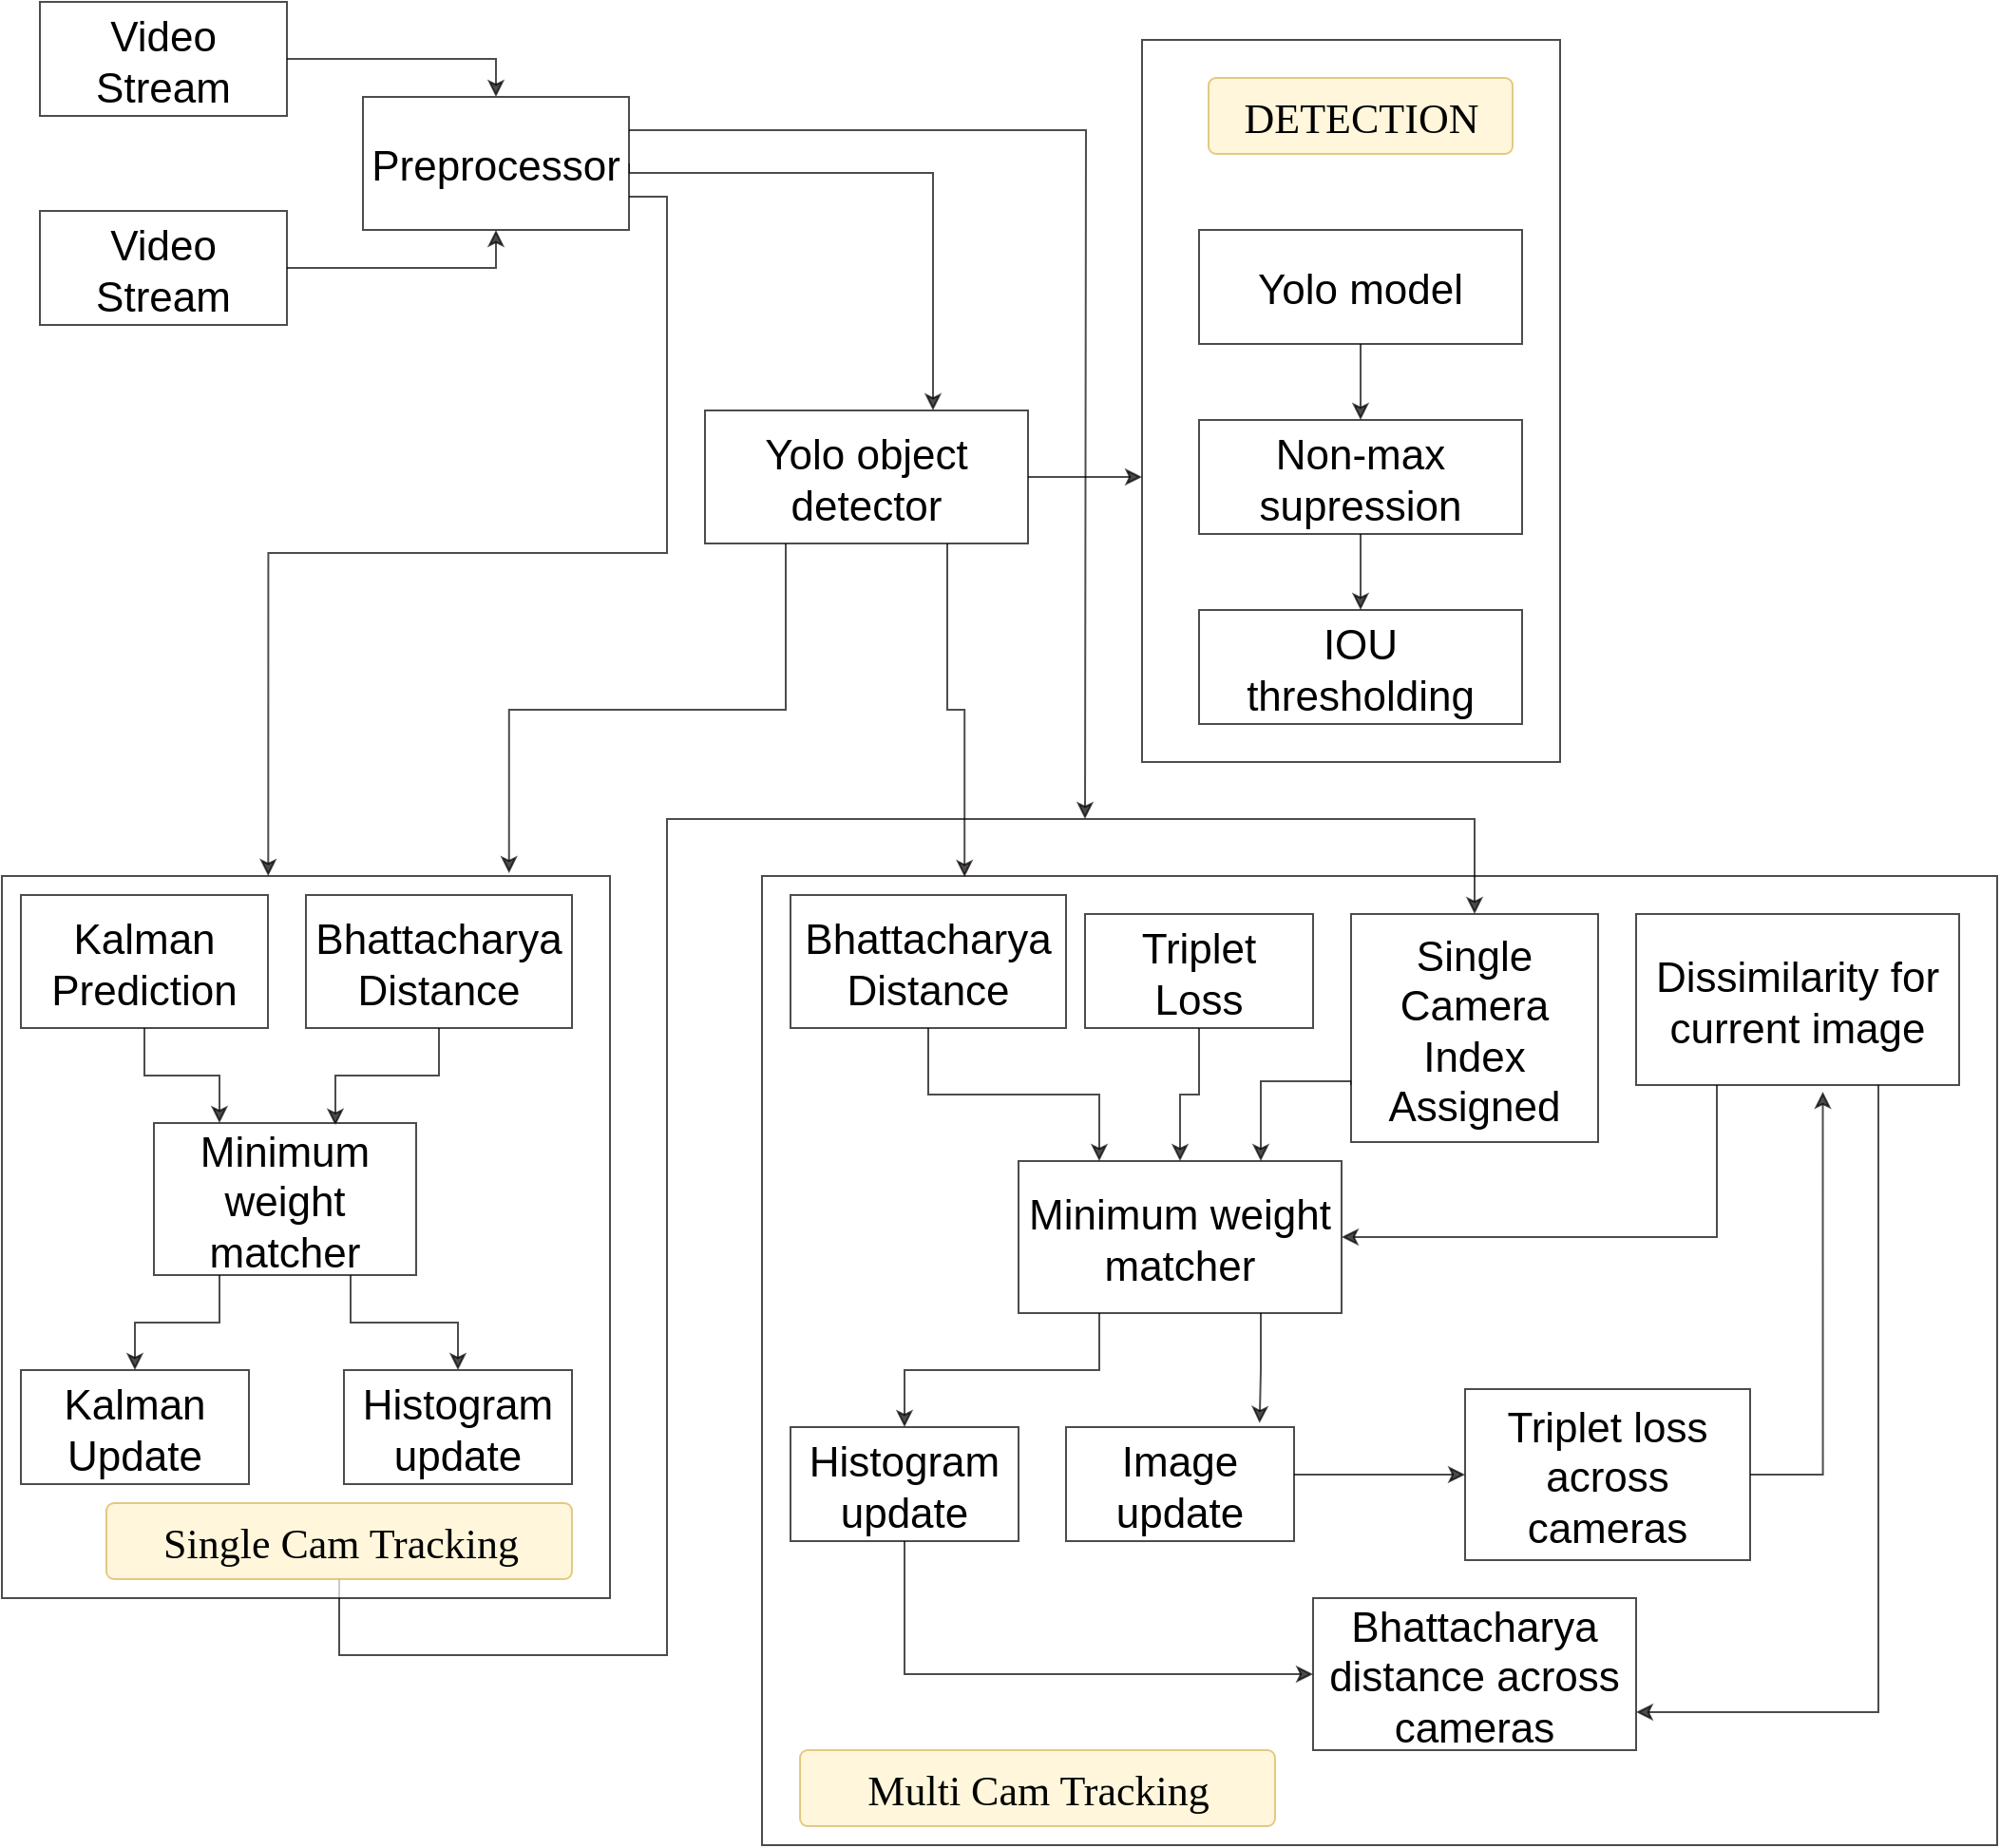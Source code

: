 <mxfile version="14.4.3" type="github">
  <diagram id="s4Mz6qUca2_cWURdLJD1" name="Page-1">
    <mxGraphModel dx="1961" dy="1004" grid="1" gridSize="10" guides="1" tooltips="1" connect="1" arrows="1" fold="1" page="1" pageScale="1" pageWidth="827" pageHeight="1169" math="0" shadow="0">
      <root>
        <mxCell id="0" />
        <mxCell id="1" parent="0" />
        <mxCell id="3Pp9X1T8N0z9BwkAbIre-1" value="" style="rounded=0;whiteSpace=wrap;html=1;fontSize=22;spacing=6;spacingTop=4;opacity=70;" vertex="1" parent="1">
          <mxGeometry x="410" y="600" width="650" height="510" as="geometry" />
        </mxCell>
        <mxCell id="3Pp9X1T8N0z9BwkAbIre-2" value="" style="rounded=0;whiteSpace=wrap;html=1;fontSize=22;spacing=6;spacingTop=4;opacity=70;" vertex="1" parent="1">
          <mxGeometry x="610" y="160" width="220" height="380" as="geometry" />
        </mxCell>
        <mxCell id="3Pp9X1T8N0z9BwkAbIre-3" style="edgeStyle=orthogonalEdgeStyle;rounded=0;orthogonalLoop=1;jettySize=auto;html=1;exitX=1;exitY=0.5;exitDx=0;exitDy=0;entryX=0.5;entryY=0;entryDx=0;entryDy=0;fontSize=22;spacing=6;spacingTop=4;opacity=70;" edge="1" parent="1" source="3Pp9X1T8N0z9BwkAbIre-4" target="3Pp9X1T8N0z9BwkAbIre-10">
          <mxGeometry relative="1" as="geometry" />
        </mxCell>
        <mxCell id="3Pp9X1T8N0z9BwkAbIre-4" value="Video Stream" style="rounded=0;whiteSpace=wrap;html=1;fontSize=22;spacing=6;spacingTop=4;opacity=70;" vertex="1" parent="1">
          <mxGeometry x="30" y="140" width="130" height="60" as="geometry" />
        </mxCell>
        <mxCell id="3Pp9X1T8N0z9BwkAbIre-5" style="edgeStyle=orthogonalEdgeStyle;rounded=0;orthogonalLoop=1;jettySize=auto;html=1;exitX=1;exitY=0.5;exitDx=0;exitDy=0;entryX=0.5;entryY=1;entryDx=0;entryDy=0;fontSize=22;spacing=6;spacingTop=4;opacity=70;" edge="1" parent="1" source="3Pp9X1T8N0z9BwkAbIre-6" target="3Pp9X1T8N0z9BwkAbIre-10">
          <mxGeometry relative="1" as="geometry" />
        </mxCell>
        <mxCell id="3Pp9X1T8N0z9BwkAbIre-6" value="Video Stream" style="rounded=0;whiteSpace=wrap;html=1;fontSize=22;spacing=6;spacingTop=4;opacity=70;" vertex="1" parent="1">
          <mxGeometry x="30" y="250" width="130" height="60" as="geometry" />
        </mxCell>
        <mxCell id="3Pp9X1T8N0z9BwkAbIre-7" style="edgeStyle=orthogonalEdgeStyle;rounded=0;orthogonalLoop=1;jettySize=auto;html=1;exitX=1;exitY=0.5;exitDx=0;exitDy=0;fontSize=22;spacing=6;spacingTop=4;opacity=70;" edge="1" parent="1" source="3Pp9X1T8N0z9BwkAbIre-10" target="3Pp9X1T8N0z9BwkAbIre-14">
          <mxGeometry relative="1" as="geometry">
            <Array as="points">
              <mxPoint x="500" y="230" />
            </Array>
          </mxGeometry>
        </mxCell>
        <mxCell id="3Pp9X1T8N0z9BwkAbIre-8" style="edgeStyle=orthogonalEdgeStyle;rounded=0;orthogonalLoop=1;jettySize=auto;html=1;exitX=1;exitY=0.25;exitDx=0;exitDy=0;fontSize=22;spacing=6;spacingTop=4;opacity=70;" edge="1" parent="1" source="3Pp9X1T8N0z9BwkAbIre-10">
          <mxGeometry relative="1" as="geometry">
            <mxPoint x="580" y="570" as="targetPoint" />
          </mxGeometry>
        </mxCell>
        <mxCell id="3Pp9X1T8N0z9BwkAbIre-9" style="edgeStyle=orthogonalEdgeStyle;rounded=0;orthogonalLoop=1;jettySize=auto;html=1;exitX=1;exitY=0.75;exitDx=0;exitDy=0;entryX=0.438;entryY=0;entryDx=0;entryDy=0;entryPerimeter=0;fontSize=22;spacing=6;spacingTop=4;opacity=70;" edge="1" parent="1" source="3Pp9X1T8N0z9BwkAbIre-10" target="3Pp9X1T8N0z9BwkAbIre-21">
          <mxGeometry relative="1" as="geometry" />
        </mxCell>
        <mxCell id="3Pp9X1T8N0z9BwkAbIre-10" value="Preprocessor" style="rounded=0;whiteSpace=wrap;html=1;fontSize=22;spacing=6;spacingTop=4;opacity=70;" vertex="1" parent="1">
          <mxGeometry x="200" y="190" width="140" height="70" as="geometry" />
        </mxCell>
        <mxCell id="3Pp9X1T8N0z9BwkAbIre-11" style="edgeStyle=orthogonalEdgeStyle;rounded=0;orthogonalLoop=1;jettySize=auto;html=1;exitX=1;exitY=0.5;exitDx=0;exitDy=0;fontSize=22;spacing=6;spacingTop=4;opacity=70;" edge="1" parent="1" source="3Pp9X1T8N0z9BwkAbIre-14">
          <mxGeometry relative="1" as="geometry">
            <mxPoint x="610" y="390" as="targetPoint" />
          </mxGeometry>
        </mxCell>
        <mxCell id="3Pp9X1T8N0z9BwkAbIre-13" style="edgeStyle=orthogonalEdgeStyle;rounded=0;orthogonalLoop=1;jettySize=auto;html=1;exitX=0.25;exitY=1;exitDx=0;exitDy=0;entryX=0.834;entryY=-0.004;entryDx=0;entryDy=0;fontSize=22;entryPerimeter=0;spacing=6;spacingTop=4;opacity=70;" edge="1" parent="1" source="3Pp9X1T8N0z9BwkAbIre-14" target="3Pp9X1T8N0z9BwkAbIre-21">
          <mxGeometry relative="1" as="geometry" />
        </mxCell>
        <mxCell id="3Pp9X1T8N0z9BwkAbIre-72" style="edgeStyle=orthogonalEdgeStyle;rounded=0;orthogonalLoop=1;jettySize=auto;html=1;exitX=0.75;exitY=1;exitDx=0;exitDy=0;entryX=0.164;entryY=0.001;entryDx=0;entryDy=0;entryPerimeter=0;strokeColor=#050000;fontSize=22;opacity=70;" edge="1" parent="1" source="3Pp9X1T8N0z9BwkAbIre-14" target="3Pp9X1T8N0z9BwkAbIre-1">
          <mxGeometry relative="1" as="geometry" />
        </mxCell>
        <mxCell id="3Pp9X1T8N0z9BwkAbIre-14" value="Yolo object detector" style="rounded=0;whiteSpace=wrap;html=1;fontSize=22;spacing=6;spacingTop=4;opacity=70;" vertex="1" parent="1">
          <mxGeometry x="380" y="355" width="170" height="70" as="geometry" />
        </mxCell>
        <mxCell id="3Pp9X1T8N0z9BwkAbIre-15" value="IOU thresholding" style="rounded=0;whiteSpace=wrap;html=1;fontSize=22;spacing=6;spacingTop=4;opacity=70;" vertex="1" parent="1">
          <mxGeometry x="640" y="460" width="170" height="60" as="geometry" />
        </mxCell>
        <mxCell id="3Pp9X1T8N0z9BwkAbIre-16" value="" style="edgeStyle=orthogonalEdgeStyle;rounded=0;orthogonalLoop=1;jettySize=auto;html=1;fontSize=22;spacing=6;spacingTop=4;opacity=70;" edge="1" parent="1" source="3Pp9X1T8N0z9BwkAbIre-17" target="3Pp9X1T8N0z9BwkAbIre-15">
          <mxGeometry relative="1" as="geometry" />
        </mxCell>
        <mxCell id="3Pp9X1T8N0z9BwkAbIre-17" value="Non-max supression" style="rounded=0;whiteSpace=wrap;html=1;fontSize=22;spacing=6;spacingTop=4;opacity=70;" vertex="1" parent="1">
          <mxGeometry x="640" y="360" width="170" height="60" as="geometry" />
        </mxCell>
        <mxCell id="3Pp9X1T8N0z9BwkAbIre-18" value="" style="edgeStyle=orthogonalEdgeStyle;rounded=0;orthogonalLoop=1;jettySize=auto;html=1;fontSize=22;spacing=6;spacingTop=4;opacity=70;" edge="1" parent="1" source="3Pp9X1T8N0z9BwkAbIre-19" target="3Pp9X1T8N0z9BwkAbIre-17">
          <mxGeometry relative="1" as="geometry" />
        </mxCell>
        <mxCell id="3Pp9X1T8N0z9BwkAbIre-19" value="Yolo model" style="rounded=0;whiteSpace=wrap;html=1;fontSize=22;spacing=6;spacingTop=4;opacity=70;" vertex="1" parent="1">
          <mxGeometry x="640" y="260" width="170" height="60" as="geometry" />
        </mxCell>
        <mxCell id="3Pp9X1T8N0z9BwkAbIre-20" style="edgeStyle=orthogonalEdgeStyle;rounded=0;orthogonalLoop=1;jettySize=auto;html=1;entryX=0.5;entryY=0;entryDx=0;entryDy=0;fontSize=22;exitX=0.5;exitY=1;exitDx=0;exitDy=0;spacing=6;spacingTop=4;opacity=70;" edge="1" parent="1" source="3Pp9X1T8N0z9BwkAbIre-53" target="3Pp9X1T8N0z9BwkAbIre-43">
          <mxGeometry relative="1" as="geometry">
            <Array as="points">
              <mxPoint x="187" y="1010" />
              <mxPoint x="360" y="1010" />
              <mxPoint x="360" y="570" />
              <mxPoint x="785" y="570" />
            </Array>
            <mxPoint x="170" y="1010" as="sourcePoint" />
          </mxGeometry>
        </mxCell>
        <mxCell id="3Pp9X1T8N0z9BwkAbIre-21" value="" style="rounded=0;whiteSpace=wrap;html=1;fontSize=22;spacing=6;spacingTop=4;opacity=70;" vertex="1" parent="1">
          <mxGeometry x="10" y="600" width="320" height="380" as="geometry" />
        </mxCell>
        <mxCell id="3Pp9X1T8N0z9BwkAbIre-22" style="edgeStyle=orthogonalEdgeStyle;rounded=0;orthogonalLoop=1;jettySize=auto;html=1;entryX=0.25;entryY=0;entryDx=0;entryDy=0;fontSize=22;spacing=6;spacingTop=4;opacity=70;" edge="1" parent="1" source="3Pp9X1T8N0z9BwkAbIre-23" target="3Pp9X1T8N0z9BwkAbIre-28">
          <mxGeometry relative="1" as="geometry" />
        </mxCell>
        <mxCell id="3Pp9X1T8N0z9BwkAbIre-23" value="Kalman Prediction" style="rounded=0;whiteSpace=wrap;html=1;fontSize=22;spacing=6;spacingTop=4;opacity=70;" vertex="1" parent="1">
          <mxGeometry x="20" y="610" width="130" height="70" as="geometry" />
        </mxCell>
        <mxCell id="3Pp9X1T8N0z9BwkAbIre-24" style="edgeStyle=orthogonalEdgeStyle;rounded=0;orthogonalLoop=1;jettySize=auto;html=1;entryX=0.692;entryY=0.017;entryDx=0;entryDy=0;entryPerimeter=0;fontSize=22;spacing=6;spacingTop=4;opacity=70;" edge="1" parent="1" source="3Pp9X1T8N0z9BwkAbIre-25" target="3Pp9X1T8N0z9BwkAbIre-28">
          <mxGeometry relative="1" as="geometry" />
        </mxCell>
        <mxCell id="3Pp9X1T8N0z9BwkAbIre-25" value="Bhattacharya Distance" style="rounded=0;whiteSpace=wrap;html=1;fontSize=22;spacing=6;spacingTop=4;opacity=70;" vertex="1" parent="1">
          <mxGeometry x="170" y="610" width="140" height="70" as="geometry" />
        </mxCell>
        <mxCell id="3Pp9X1T8N0z9BwkAbIre-26" style="edgeStyle=orthogonalEdgeStyle;rounded=0;orthogonalLoop=1;jettySize=auto;html=1;exitX=0.25;exitY=1;exitDx=0;exitDy=0;entryX=0.5;entryY=0;entryDx=0;entryDy=0;fontSize=22;spacing=6;spacingTop=4;opacity=70;" edge="1" parent="1" source="3Pp9X1T8N0z9BwkAbIre-28" target="3Pp9X1T8N0z9BwkAbIre-29">
          <mxGeometry relative="1" as="geometry" />
        </mxCell>
        <mxCell id="3Pp9X1T8N0z9BwkAbIre-27" style="edgeStyle=orthogonalEdgeStyle;rounded=0;orthogonalLoop=1;jettySize=auto;html=1;exitX=0.75;exitY=1;exitDx=0;exitDy=0;entryX=0.5;entryY=0;entryDx=0;entryDy=0;fontSize=22;spacing=6;spacingTop=4;opacity=70;" edge="1" parent="1" source="3Pp9X1T8N0z9BwkAbIre-28" target="3Pp9X1T8N0z9BwkAbIre-30">
          <mxGeometry relative="1" as="geometry" />
        </mxCell>
        <mxCell id="3Pp9X1T8N0z9BwkAbIre-28" value="Minimum weight matcher" style="rounded=0;whiteSpace=wrap;html=1;fontSize=22;spacing=6;spacingTop=4;opacity=70;" vertex="1" parent="1">
          <mxGeometry x="90" y="730" width="138" height="80" as="geometry" />
        </mxCell>
        <mxCell id="3Pp9X1T8N0z9BwkAbIre-29" value="Kalman Update" style="rounded=0;whiteSpace=wrap;html=1;fontSize=22;spacing=6;spacingTop=4;opacity=70;" vertex="1" parent="1">
          <mxGeometry x="20" y="860" width="120" height="60" as="geometry" />
        </mxCell>
        <mxCell id="3Pp9X1T8N0z9BwkAbIre-30" value="Histogram update" style="rounded=0;whiteSpace=wrap;html=1;fontSize=22;spacing=6;spacingTop=4;opacity=70;" vertex="1" parent="1">
          <mxGeometry x="190" y="860" width="120" height="60" as="geometry" />
        </mxCell>
        <mxCell id="3Pp9X1T8N0z9BwkAbIre-31" style="edgeStyle=orthogonalEdgeStyle;rounded=0;orthogonalLoop=1;jettySize=auto;html=1;exitX=0.5;exitY=1;exitDx=0;exitDy=0;entryX=0.25;entryY=0;entryDx=0;entryDy=0;fontSize=22;spacing=6;spacingTop=4;opacity=70;" edge="1" parent="1" source="3Pp9X1T8N0z9BwkAbIre-32" target="3Pp9X1T8N0z9BwkAbIre-37">
          <mxGeometry relative="1" as="geometry" />
        </mxCell>
        <mxCell id="3Pp9X1T8N0z9BwkAbIre-32" value="Bhattacharya Distance" style="rounded=0;whiteSpace=wrap;html=1;fontSize=22;spacing=6;spacingTop=4;opacity=70;" vertex="1" parent="1">
          <mxGeometry x="425" y="610" width="145" height="70" as="geometry" />
        </mxCell>
        <mxCell id="3Pp9X1T8N0z9BwkAbIre-33" value="" style="edgeStyle=orthogonalEdgeStyle;rounded=0;orthogonalLoop=1;jettySize=auto;html=1;fontSize=22;spacing=6;spacingTop=4;opacity=70;" edge="1" parent="1" source="3Pp9X1T8N0z9BwkAbIre-34" target="3Pp9X1T8N0z9BwkAbIre-37">
          <mxGeometry relative="1" as="geometry" />
        </mxCell>
        <mxCell id="3Pp9X1T8N0z9BwkAbIre-34" value="Triplet Loss" style="rounded=0;whiteSpace=wrap;html=1;fontSize=22;spacing=6;spacingTop=4;opacity=70;" vertex="1" parent="1">
          <mxGeometry x="580" y="620" width="120" height="60" as="geometry" />
        </mxCell>
        <mxCell id="3Pp9X1T8N0z9BwkAbIre-35" style="edgeStyle=orthogonalEdgeStyle;rounded=0;orthogonalLoop=1;jettySize=auto;html=1;exitX=0.25;exitY=1;exitDx=0;exitDy=0;fontSize=22;spacing=6;spacingTop=4;opacity=70;" edge="1" parent="1" source="3Pp9X1T8N0z9BwkAbIre-37" target="3Pp9X1T8N0z9BwkAbIre-39">
          <mxGeometry relative="1" as="geometry" />
        </mxCell>
        <mxCell id="3Pp9X1T8N0z9BwkAbIre-65" style="edgeStyle=orthogonalEdgeStyle;rounded=0;orthogonalLoop=1;jettySize=auto;html=1;exitX=0.75;exitY=1;exitDx=0;exitDy=0;entryX=0.849;entryY=-0.035;entryDx=0;entryDy=0;entryPerimeter=0;fontSize=22;spacing=6;spacingTop=4;opacity=70;" edge="1" parent="1" source="3Pp9X1T8N0z9BwkAbIre-37" target="3Pp9X1T8N0z9BwkAbIre-41">
          <mxGeometry relative="1" as="geometry" />
        </mxCell>
        <mxCell id="3Pp9X1T8N0z9BwkAbIre-37" value="Minimum weight matcher" style="rounded=0;whiteSpace=wrap;html=1;fontSize=22;spacing=6;spacingTop=4;opacity=70;" vertex="1" parent="1">
          <mxGeometry x="545" y="750" width="170" height="80" as="geometry" />
        </mxCell>
        <mxCell id="3Pp9X1T8N0z9BwkAbIre-61" style="edgeStyle=orthogonalEdgeStyle;rounded=0;orthogonalLoop=1;jettySize=auto;html=1;exitX=0.5;exitY=1;exitDx=0;exitDy=0;fontSize=22;entryX=0;entryY=0.5;entryDx=0;entryDy=0;spacing=6;spacingTop=4;opacity=70;" edge="1" parent="1" source="3Pp9X1T8N0z9BwkAbIre-39" target="3Pp9X1T8N0z9BwkAbIre-49">
          <mxGeometry relative="1" as="geometry" />
        </mxCell>
        <mxCell id="3Pp9X1T8N0z9BwkAbIre-39" value="Histogram update" style="rounded=0;whiteSpace=wrap;html=1;fontSize=22;spacing=6;spacingTop=4;opacity=70;" vertex="1" parent="1">
          <mxGeometry x="425" y="890" width="120" height="60" as="geometry" />
        </mxCell>
        <mxCell id="3Pp9X1T8N0z9BwkAbIre-68" value="" style="edgeStyle=orthogonalEdgeStyle;rounded=0;orthogonalLoop=1;jettySize=auto;html=1;fontSize=22;spacing=6;spacingTop=4;opacity=70;" edge="1" parent="1" source="3Pp9X1T8N0z9BwkAbIre-41" target="3Pp9X1T8N0z9BwkAbIre-45">
          <mxGeometry relative="1" as="geometry">
            <Array as="points">
              <mxPoint x="710" y="915" />
              <mxPoint x="710" y="915" />
            </Array>
          </mxGeometry>
        </mxCell>
        <mxCell id="3Pp9X1T8N0z9BwkAbIre-41" value="Image update" style="rounded=0;whiteSpace=wrap;html=1;fontSize=22;spacing=6;spacingTop=4;opacity=70;" vertex="1" parent="1">
          <mxGeometry x="570" y="890" width="120" height="60" as="geometry" />
        </mxCell>
        <mxCell id="3Pp9X1T8N0z9BwkAbIre-42" style="edgeStyle=orthogonalEdgeStyle;rounded=0;orthogonalLoop=1;jettySize=auto;html=1;entryX=0.75;entryY=0;entryDx=0;entryDy=0;fontSize=22;spacing=6;spacingTop=4;opacity=70;exitX=0;exitY=0.75;exitDx=0;exitDy=0;" edge="1" parent="1" source="3Pp9X1T8N0z9BwkAbIre-43" target="3Pp9X1T8N0z9BwkAbIre-37">
          <mxGeometry relative="1" as="geometry">
            <Array as="points">
              <mxPoint x="720" y="708" />
              <mxPoint x="673" y="708" />
            </Array>
          </mxGeometry>
        </mxCell>
        <mxCell id="3Pp9X1T8N0z9BwkAbIre-43" value="Single Camera Index Assigned" style="rounded=0;whiteSpace=wrap;html=1;fontSize=22;spacing=6;spacingTop=4;opacity=70;" vertex="1" parent="1">
          <mxGeometry x="720" y="620" width="130" height="120" as="geometry" />
        </mxCell>
        <mxCell id="3Pp9X1T8N0z9BwkAbIre-64" style="edgeStyle=orthogonalEdgeStyle;rounded=0;orthogonalLoop=1;jettySize=auto;html=1;exitX=1;exitY=0.5;exitDx=0;exitDy=0;entryX=0.578;entryY=1.039;entryDx=0;entryDy=0;entryPerimeter=0;fontSize=22;spacing=6;spacingTop=4;opacity=70;" edge="1" parent="1" source="3Pp9X1T8N0z9BwkAbIre-45" target="3Pp9X1T8N0z9BwkAbIre-47">
          <mxGeometry relative="1" as="geometry" />
        </mxCell>
        <mxCell id="3Pp9X1T8N0z9BwkAbIre-45" value="Triplet loss across cameras" style="rounded=0;whiteSpace=wrap;html=1;fontSize=22;spacing=6;spacingTop=4;opacity=70;" vertex="1" parent="1">
          <mxGeometry x="780" y="870" width="150" height="90" as="geometry" />
        </mxCell>
        <mxCell id="3Pp9X1T8N0z9BwkAbIre-46" style="edgeStyle=orthogonalEdgeStyle;rounded=0;orthogonalLoop=1;jettySize=auto;html=1;exitX=0.25;exitY=1;exitDx=0;exitDy=0;entryX=1;entryY=0.5;entryDx=0;entryDy=0;fontSize=22;spacing=6;spacingTop=4;opacity=70;" edge="1" parent="1" source="3Pp9X1T8N0z9BwkAbIre-47" target="3Pp9X1T8N0z9BwkAbIre-37">
          <mxGeometry relative="1" as="geometry" />
        </mxCell>
        <mxCell id="3Pp9X1T8N0z9BwkAbIre-62" style="edgeStyle=orthogonalEdgeStyle;rounded=0;orthogonalLoop=1;jettySize=auto;html=1;exitX=0.75;exitY=1;exitDx=0;exitDy=0;entryX=1;entryY=0.75;entryDx=0;entryDy=0;fontSize=22;spacing=6;spacingTop=4;opacity=70;" edge="1" parent="1" source="3Pp9X1T8N0z9BwkAbIre-47" target="3Pp9X1T8N0z9BwkAbIre-49">
          <mxGeometry relative="1" as="geometry" />
        </mxCell>
        <mxCell id="3Pp9X1T8N0z9BwkAbIre-47" value="Dissimilarity for current image" style="rounded=0;whiteSpace=wrap;html=1;fontSize=22;spacing=6;spacingTop=4;opacity=70;" vertex="1" parent="1">
          <mxGeometry x="870" y="620" width="170" height="90" as="geometry" />
        </mxCell>
        <mxCell id="3Pp9X1T8N0z9BwkAbIre-49" value="Bhattacharya distance across cameras" style="rounded=0;whiteSpace=wrap;html=1;fontSize=22;spacing=6;spacingTop=4;opacity=70;" vertex="1" parent="1">
          <mxGeometry x="700" y="980" width="170" height="80" as="geometry" />
        </mxCell>
        <mxCell id="3Pp9X1T8N0z9BwkAbIre-52" value="&lt;font face=&quot;Garamond&quot; style=&quot;font-size: 22px;&quot;&gt;&lt;span style=&quot;font-size: 22px;&quot;&gt;DETECTION&lt;/span&gt;&lt;/font&gt;" style="rounded=1;arcSize=10;html=1;fontSize=22;align=center;fontStyle=0;fontSize=11;spacing=6;spacingTop=4;fillColor=#fff2cc;strokeColor=#d6b656;opacity=70;" vertex="1" parent="1">
          <mxGeometry x="645" y="180" width="160" height="40" as="geometry" />
        </mxCell>
        <mxCell id="3Pp9X1T8N0z9BwkAbIre-53" value="&lt;font face=&quot;Garamond&quot; style=&quot;font-size: 22px;&quot;&gt;&lt;span style=&quot;font-size: 22px;&quot;&gt;Single Cam Tracking&lt;/span&gt;&lt;/font&gt;" style="rounded=1;arcSize=10;html=1;fontSize=22;align=center;fontStyle=0;fontSize=11;spacing=6;spacingTop=4;fillColor=#fff2cc;strokeColor=#d6b656;opacity=70;" vertex="1" parent="1">
          <mxGeometry x="65" y="930" width="245" height="40" as="geometry" />
        </mxCell>
        <mxCell id="3Pp9X1T8N0z9BwkAbIre-54" value="&lt;font face=&quot;Garamond&quot; style=&quot;font-size: 22px;&quot;&gt;&lt;span style=&quot;font-size: 22px;&quot;&gt;Multi Cam Tracking&lt;/span&gt;&lt;/font&gt;" style="rounded=1;arcSize=10;html=1;fontSize=22;align=center;fontStyle=0;fontSize=11;spacing=6;spacingTop=4;fillColor=#fff2cc;strokeColor=#d6b656;opacity=70;" vertex="1" parent="1">
          <mxGeometry x="430" y="1060" width="250" height="40" as="geometry" />
        </mxCell>
      </root>
    </mxGraphModel>
  </diagram>
</mxfile>
